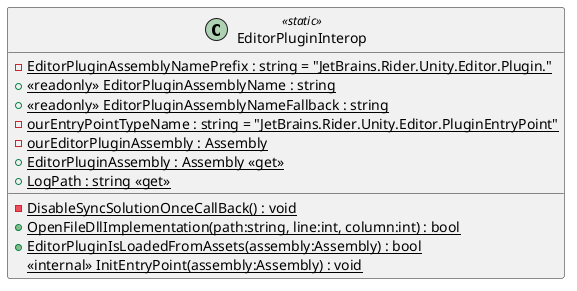 @startuml
class EditorPluginInterop <<static>> {
    - {static} EditorPluginAssemblyNamePrefix : string = "JetBrains.Rider.Unity.Editor.Plugin."
    + {static} <<readonly>> EditorPluginAssemblyName : string
    + {static} <<readonly>> EditorPluginAssemblyNameFallback : string
    - {static} ourEntryPointTypeName : string = "JetBrains.Rider.Unity.Editor.PluginEntryPoint"
    - {static} ourEditorPluginAssembly : Assembly
    + {static} EditorPluginAssembly : Assembly <<get>>
    - {static} DisableSyncSolutionOnceCallBack() : void
    + {static} LogPath : string <<get>>
    + {static} OpenFileDllImplementation(path:string, line:int, column:int) : bool
    + {static} EditorPluginIsLoadedFromAssets(assembly:Assembly) : bool
    <<internal>> {static} InitEntryPoint(assembly:Assembly) : void
}
@enduml
